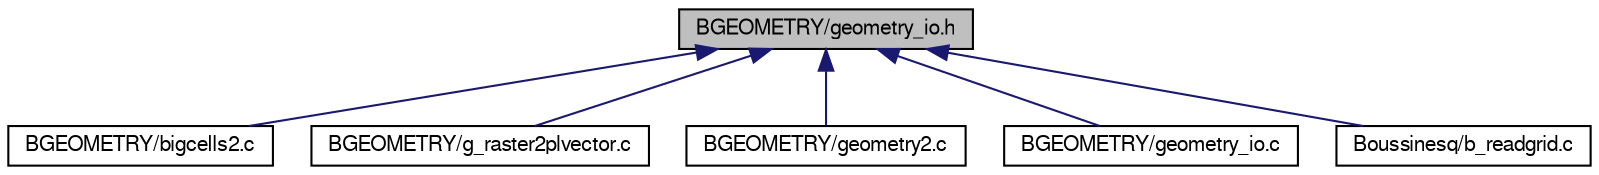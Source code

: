 digraph "BGEOMETRY/geometry_io.h"
{
  bgcolor="transparent";
  edge [fontname="FreeSans",fontsize="10",labelfontname="FreeSans",labelfontsize="10"];
  node [fontname="FreeSans",fontsize="10",shape=record];
  Node1 [label="BGEOMETRY/geometry_io.h",height=0.2,width=0.4,color="black", fillcolor="grey75", style="filled" fontcolor="black"];
  Node1 -> Node2 [dir="back",color="midnightblue",fontsize="10",style="solid",fontname="FreeSans"];
  Node2 [label="BGEOMETRY/bigcells2.c",height=0.2,width=0.4,color="black",URL="$bigcells2_8c.html"];
  Node1 -> Node3 [dir="back",color="midnightblue",fontsize="10",style="solid",fontname="FreeSans"];
  Node3 [label="BGEOMETRY/g_raster2plvector.c",height=0.2,width=0.4,color="black",URL="$g__raster2plvector_8c.html"];
  Node1 -> Node4 [dir="back",color="midnightblue",fontsize="10",style="solid",fontname="FreeSans"];
  Node4 [label="BGEOMETRY/geometry2.c",height=0.2,width=0.4,color="black",URL="$geometry2_8c.html"];
  Node1 -> Node5 [dir="back",color="midnightblue",fontsize="10",style="solid",fontname="FreeSans"];
  Node5 [label="BGEOMETRY/geometry_io.c",height=0.2,width=0.4,color="black",URL="$geometry__io_8c.html"];
  Node1 -> Node6 [dir="back",color="midnightblue",fontsize="10",style="solid",fontname="FreeSans"];
  Node6 [label="Boussinesq/b_readgrid.c",height=0.2,width=0.4,color="black",URL="$b__readgrid_8c.html"];
}

